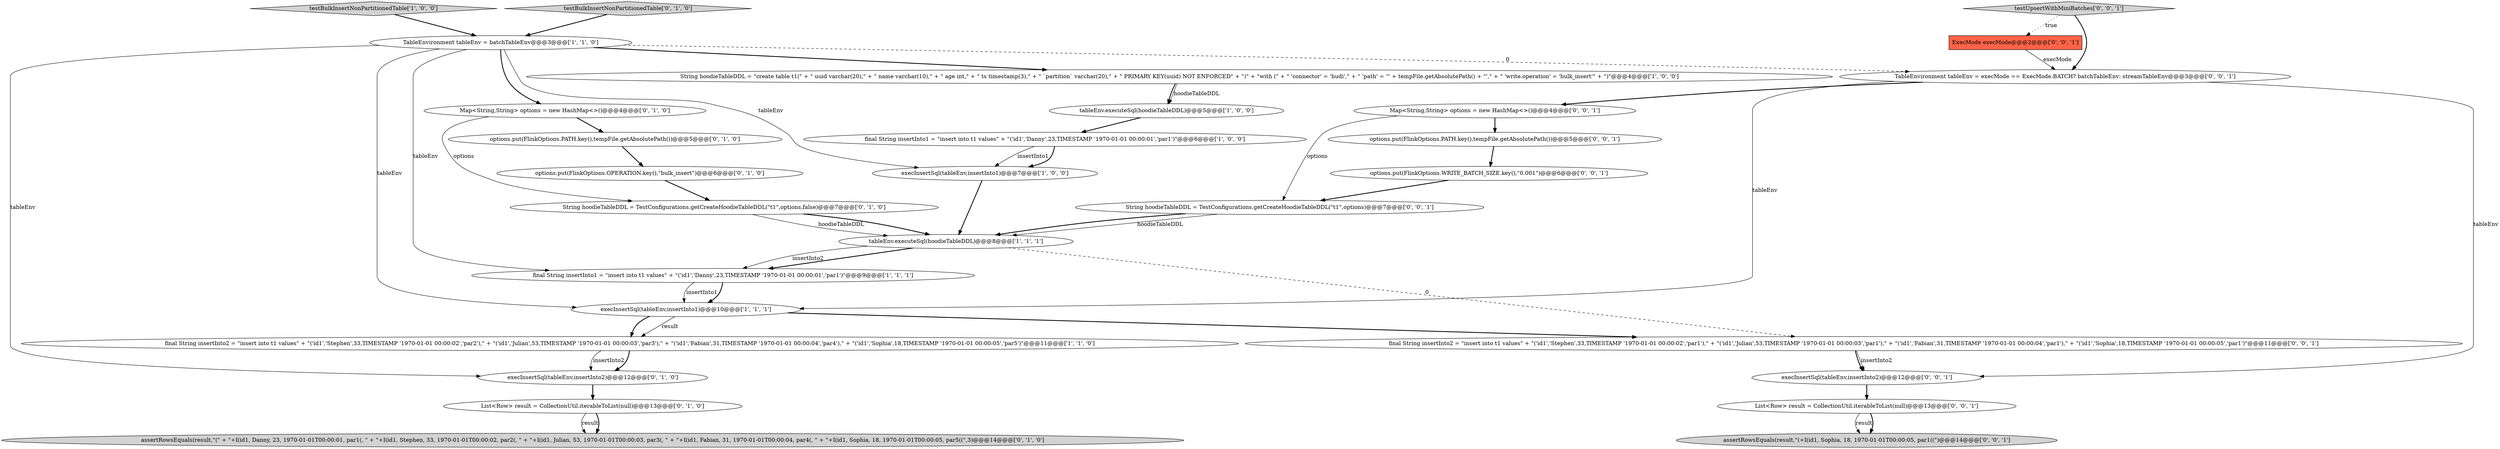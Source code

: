 digraph {
6 [style = filled, label = "final String insertInto1 = \"insert into t1 values\" + \"('id1','Danny',23,TIMESTAMP '1970-01-01 00:00:01','par1')\"@@@9@@@['1', '1', '1']", fillcolor = white, shape = ellipse image = "AAA0AAABBB1BBB"];
16 [style = filled, label = "options.put(FlinkOptions.PATH.key(),tempFile.getAbsolutePath())@@@5@@@['0', '1', '0']", fillcolor = white, shape = ellipse image = "AAA1AAABBB2BBB"];
23 [style = filled, label = "execInsertSql(tableEnv,insertInto2)@@@12@@@['0', '0', '1']", fillcolor = white, shape = ellipse image = "AAA0AAABBB3BBB"];
28 [style = filled, label = "String hoodieTableDDL = TestConfigurations.getCreateHoodieTableDDL(\"t1\",options)@@@7@@@['0', '0', '1']", fillcolor = white, shape = ellipse image = "AAA0AAABBB3BBB"];
13 [style = filled, label = "Map<String,String> options = new HashMap<>()@@@4@@@['0', '1', '0']", fillcolor = white, shape = ellipse image = "AAA0AAABBB2BBB"];
9 [style = filled, label = "testBulkInsertNonPartitionedTable['1', '0', '0']", fillcolor = lightgray, shape = diamond image = "AAA0AAABBB1BBB"];
2 [style = filled, label = "execInsertSql(tableEnv,insertInto1)@@@10@@@['1', '1', '1']", fillcolor = white, shape = ellipse image = "AAA0AAABBB1BBB"];
25 [style = filled, label = "assertRowsEquals(result,\"(+I(id1, Sophia, 18, 1970-01-01T00:00:05, par1((\")@@@14@@@['0', '0', '1']", fillcolor = lightgray, shape = ellipse image = "AAA0AAABBB3BBB"];
19 [style = filled, label = "final String insertInto2 = \"insert into t1 values\" + \"('id1','Stephen',33,TIMESTAMP '1970-01-01 00:00:02','par1'),\" + \"('id1','Julian',53,TIMESTAMP '1970-01-01 00:00:03','par1'),\" + \"('id1','Fabian',31,TIMESTAMP '1970-01-01 00:00:04','par1'),\" + \"('id1','Sophia',18,TIMESTAMP '1970-01-01 00:00:05','par1')\"@@@11@@@['0', '0', '1']", fillcolor = white, shape = ellipse image = "AAA0AAABBB3BBB"];
27 [style = filled, label = "TableEnvironment tableEnv = execMode == ExecMode.BATCH? batchTableEnv: streamTableEnv@@@3@@@['0', '0', '1']", fillcolor = white, shape = ellipse image = "AAA0AAABBB3BBB"];
26 [style = filled, label = "ExecMode execMode@@@2@@@['0', '0', '1']", fillcolor = tomato, shape = box image = "AAA0AAABBB3BBB"];
15 [style = filled, label = "testBulkInsertNonPartitionedTable['0', '1', '0']", fillcolor = lightgray, shape = diamond image = "AAA0AAABBB2BBB"];
17 [style = filled, label = "execInsertSql(tableEnv,insertInto2)@@@12@@@['0', '1', '0']", fillcolor = white, shape = ellipse image = "AAA0AAABBB2BBB"];
22 [style = filled, label = "options.put(FlinkOptions.WRITE_BATCH_SIZE.key(),\"0.001\")@@@6@@@['0', '0', '1']", fillcolor = white, shape = ellipse image = "AAA0AAABBB3BBB"];
11 [style = filled, label = "assertRowsEquals(result,\"(\" + \"+I(id1, Danny, 23, 1970-01-01T00:00:01, par1(, \" + \"+I(id1, Stephen, 33, 1970-01-01T00:00:02, par2(, \" + \"+I(id1, Julian, 53, 1970-01-01T00:00:03, par3(, \" + \"+I(id1, Fabian, 31, 1970-01-01T00:00:04, par4(, \" + \"+I(id1, Sophia, 18, 1970-01-01T00:00:05, par5((\",3)@@@14@@@['0', '1', '0']", fillcolor = lightgray, shape = ellipse image = "AAA0AAABBB2BBB"];
20 [style = filled, label = "testUpsertWithMiniBatches['0', '0', '1']", fillcolor = lightgray, shape = diamond image = "AAA0AAABBB3BBB"];
1 [style = filled, label = "String hoodieTableDDL = \"create table t1(\" + \" uuid varchar(20),\" + \" name varchar(10),\" + \" age int,\" + \" ts timestamp(3),\" + \" `partition` varchar(20),\" + \" PRIMARY KEY(uuid) NOT ENFORCED\" + \")\" + \"with (\" + \" 'connector' = 'hudi',\" + \" 'path' = '\" + tempFile.getAbsolutePath() + \"',\" + \" 'write.operation' = 'bulk_insert'\" + \")\"@@@4@@@['1', '0', '0']", fillcolor = white, shape = ellipse image = "AAA0AAABBB1BBB"];
21 [style = filled, label = "options.put(FlinkOptions.PATH.key(),tempFile.getAbsolutePath())@@@5@@@['0', '0', '1']", fillcolor = white, shape = ellipse image = "AAA0AAABBB3BBB"];
5 [style = filled, label = "final String insertInto2 = \"insert into t1 values\" + \"('id1','Stephen',33,TIMESTAMP '1970-01-01 00:00:02','par2'),\" + \"('id1','Julian',53,TIMESTAMP '1970-01-01 00:00:03','par3'),\" + \"('id1','Fabian',31,TIMESTAMP '1970-01-01 00:00:04','par4'),\" + \"('id1','Sophia',18,TIMESTAMP '1970-01-01 00:00:05','par5')\"@@@11@@@['1', '1', '0']", fillcolor = white, shape = ellipse image = "AAA0AAABBB1BBB"];
14 [style = filled, label = "List<Row> result = CollectionUtil.iterableToList(null)@@@13@@@['0', '1', '0']", fillcolor = white, shape = ellipse image = "AAA0AAABBB2BBB"];
8 [style = filled, label = "TableEnvironment tableEnv = batchTableEnv@@@3@@@['1', '1', '0']", fillcolor = white, shape = ellipse image = "AAA0AAABBB1BBB"];
18 [style = filled, label = "Map<String,String> options = new HashMap<>()@@@4@@@['0', '0', '1']", fillcolor = white, shape = ellipse image = "AAA0AAABBB3BBB"];
7 [style = filled, label = "execInsertSql(tableEnv,insertInto1)@@@7@@@['1', '0', '0']", fillcolor = white, shape = ellipse image = "AAA0AAABBB1BBB"];
24 [style = filled, label = "List<Row> result = CollectionUtil.iterableToList(null)@@@13@@@['0', '0', '1']", fillcolor = white, shape = ellipse image = "AAA0AAABBB3BBB"];
0 [style = filled, label = "tableEnv.executeSql(hoodieTableDDL)@@@8@@@['1', '1', '1']", fillcolor = white, shape = ellipse image = "AAA0AAABBB1BBB"];
4 [style = filled, label = "final String insertInto1 = \"insert into t1 values\" + \"('id1','Danny',23,TIMESTAMP '1970-01-01 00:00:01','par1')\"@@@6@@@['1', '0', '0']", fillcolor = white, shape = ellipse image = "AAA0AAABBB1BBB"];
3 [style = filled, label = "tableEnv.executeSql(hoodieTableDDL)@@@5@@@['1', '0', '0']", fillcolor = white, shape = ellipse image = "AAA0AAABBB1BBB"];
12 [style = filled, label = "options.put(FlinkOptions.OPERATION.key(),\"bulk_insert\")@@@6@@@['0', '1', '0']", fillcolor = white, shape = ellipse image = "AAA1AAABBB2BBB"];
10 [style = filled, label = "String hoodieTableDDL = TestConfigurations.getCreateHoodieTableDDL(\"t1\",options,false)@@@7@@@['0', '1', '0']", fillcolor = white, shape = ellipse image = "AAA1AAABBB2BBB"];
0->6 [style = bold, label=""];
0->19 [style = dashed, label="0"];
20->27 [style = bold, label=""];
10->0 [style = solid, label="hoodieTableDDL"];
20->26 [style = dotted, label="true"];
4->7 [style = solid, label="insertInto1"];
8->6 [style = solid, label="tableEnv"];
4->7 [style = bold, label=""];
0->6 [style = solid, label="insertInto2"];
1->3 [style = solid, label="hoodieTableDDL"];
21->22 [style = bold, label=""];
23->24 [style = bold, label=""];
6->2 [style = solid, label="insertInto1"];
2->5 [style = bold, label=""];
13->10 [style = solid, label="options"];
14->11 [style = solid, label="result"];
26->27 [style = solid, label="execMode"];
17->14 [style = bold, label=""];
5->17 [style = solid, label="insertInto2"];
19->23 [style = bold, label=""];
14->11 [style = bold, label=""];
8->27 [style = dashed, label="0"];
6->2 [style = bold, label=""];
5->17 [style = bold, label=""];
8->1 [style = bold, label=""];
16->12 [style = bold, label=""];
12->10 [style = bold, label=""];
2->19 [style = bold, label=""];
2->5 [style = solid, label="result"];
1->3 [style = bold, label=""];
8->17 [style = solid, label="tableEnv"];
28->0 [style = solid, label="hoodieTableDDL"];
13->16 [style = bold, label=""];
24->25 [style = solid, label="result"];
7->0 [style = bold, label=""];
22->28 [style = bold, label=""];
27->23 [style = solid, label="tableEnv"];
8->13 [style = bold, label=""];
27->18 [style = bold, label=""];
18->21 [style = bold, label=""];
24->25 [style = bold, label=""];
9->8 [style = bold, label=""];
19->23 [style = solid, label="insertInto2"];
15->8 [style = bold, label=""];
8->7 [style = solid, label="tableEnv"];
8->2 [style = solid, label="tableEnv"];
3->4 [style = bold, label=""];
28->0 [style = bold, label=""];
10->0 [style = bold, label=""];
18->28 [style = solid, label="options"];
27->2 [style = solid, label="tableEnv"];
}
